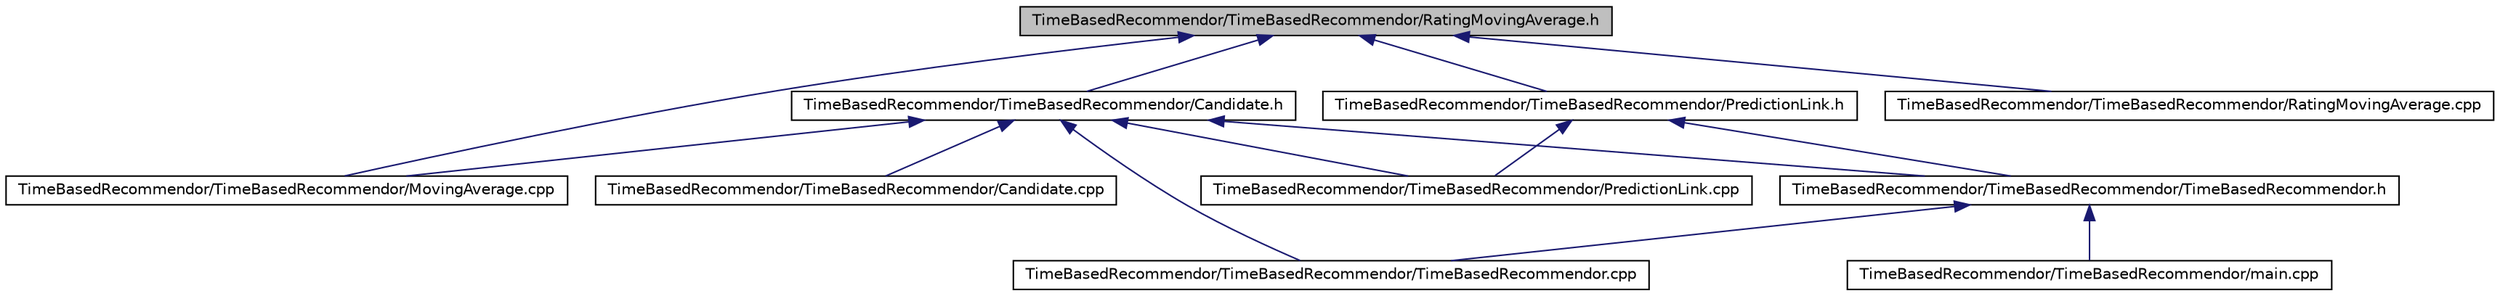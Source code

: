 digraph G
{
  edge [fontname="Helvetica",fontsize="10",labelfontname="Helvetica",labelfontsize="10"];
  node [fontname="Helvetica",fontsize="10",shape=record];
  Node1 [label="TimeBasedRecommendor/TimeBasedRecommendor/RatingMovingAverage.h",height=0.2,width=0.4,color="black", fillcolor="grey75", style="filled" fontcolor="black"];
  Node1 -> Node2 [dir=back,color="midnightblue",fontsize="10",style="solid",fontname="Helvetica"];
  Node2 [label="TimeBasedRecommendor/TimeBasedRecommendor/Candidate.h",height=0.2,width=0.4,color="black", fillcolor="white", style="filled",URL="$_candidate_8h.html"];
  Node2 -> Node3 [dir=back,color="midnightblue",fontsize="10",style="solid",fontname="Helvetica"];
  Node3 [label="TimeBasedRecommendor/TimeBasedRecommendor/Candidate.cpp",height=0.2,width=0.4,color="black", fillcolor="white", style="filled",URL="$_candidate_8cpp.html"];
  Node2 -> Node4 [dir=back,color="midnightblue",fontsize="10",style="solid",fontname="Helvetica"];
  Node4 [label="TimeBasedRecommendor/TimeBasedRecommendor/TimeBasedRecommendor.h",height=0.2,width=0.4,color="black", fillcolor="white", style="filled",URL="$_time_based_recommendor_8h.html"];
  Node4 -> Node5 [dir=back,color="midnightblue",fontsize="10",style="solid",fontname="Helvetica"];
  Node5 [label="TimeBasedRecommendor/TimeBasedRecommendor/main.cpp",height=0.2,width=0.4,color="black", fillcolor="white", style="filled",URL="$main_8cpp.html"];
  Node4 -> Node6 [dir=back,color="midnightblue",fontsize="10",style="solid",fontname="Helvetica"];
  Node6 [label="TimeBasedRecommendor/TimeBasedRecommendor/TimeBasedRecommendor.cpp",height=0.2,width=0.4,color="black", fillcolor="white", style="filled",URL="$_time_based_recommendor_8cpp.html"];
  Node2 -> Node7 [dir=back,color="midnightblue",fontsize="10",style="solid",fontname="Helvetica"];
  Node7 [label="TimeBasedRecommendor/TimeBasedRecommendor/MovingAverage.cpp",height=0.2,width=0.4,color="black", fillcolor="white", style="filled",URL="$_moving_average_8cpp.html"];
  Node2 -> Node8 [dir=back,color="midnightblue",fontsize="10",style="solid",fontname="Helvetica"];
  Node8 [label="TimeBasedRecommendor/TimeBasedRecommendor/PredictionLink.cpp",height=0.2,width=0.4,color="black", fillcolor="white", style="filled",URL="$_prediction_link_8cpp.html"];
  Node2 -> Node6 [dir=back,color="midnightblue",fontsize="10",style="solid",fontname="Helvetica"];
  Node1 -> Node9 [dir=back,color="midnightblue",fontsize="10",style="solid",fontname="Helvetica"];
  Node9 [label="TimeBasedRecommendor/TimeBasedRecommendor/PredictionLink.h",height=0.2,width=0.4,color="black", fillcolor="white", style="filled",URL="$_prediction_link_8h.html"];
  Node9 -> Node4 [dir=back,color="midnightblue",fontsize="10",style="solid",fontname="Helvetica"];
  Node9 -> Node8 [dir=back,color="midnightblue",fontsize="10",style="solid",fontname="Helvetica"];
  Node1 -> Node7 [dir=back,color="midnightblue",fontsize="10",style="solid",fontname="Helvetica"];
  Node1 -> Node10 [dir=back,color="midnightblue",fontsize="10",style="solid",fontname="Helvetica"];
  Node10 [label="TimeBasedRecommendor/TimeBasedRecommendor/RatingMovingAverage.cpp",height=0.2,width=0.4,color="black", fillcolor="white", style="filled",URL="$_rating_moving_average_8cpp.html"];
}
